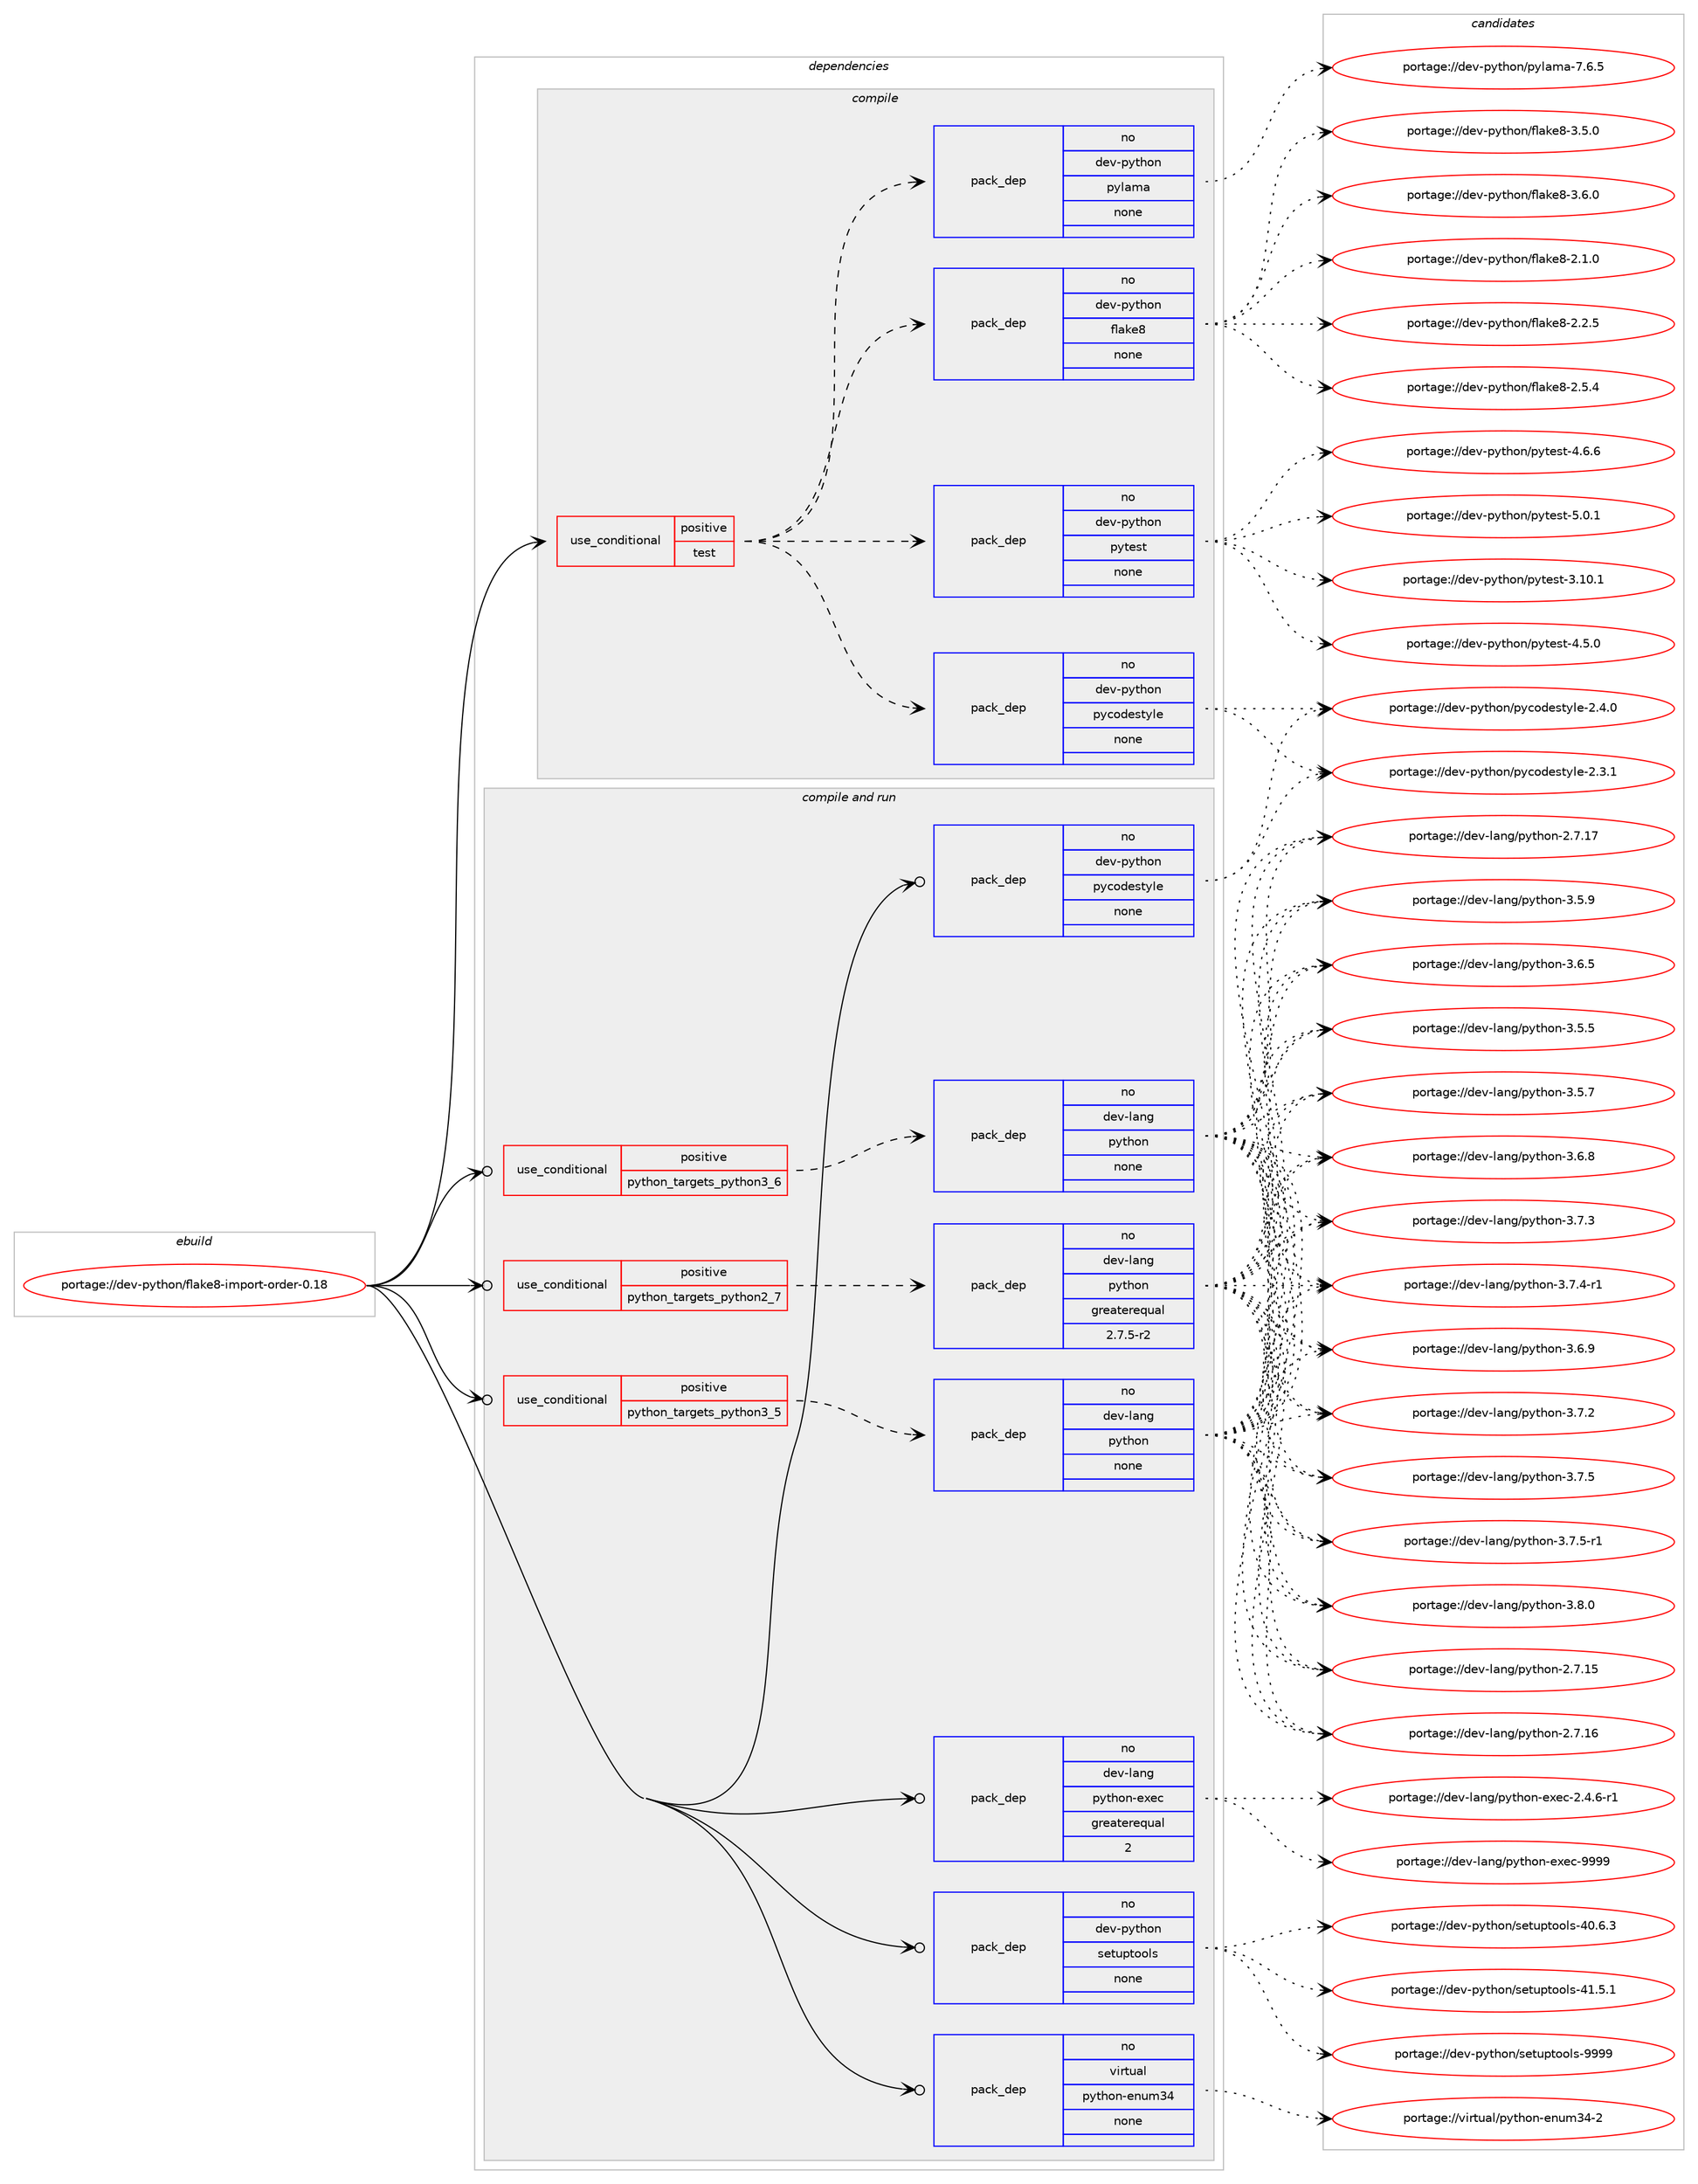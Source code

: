 digraph prolog {

# *************
# Graph options
# *************

newrank=true;
concentrate=true;
compound=true;
graph [rankdir=LR,fontname=Helvetica,fontsize=10,ranksep=1.5];#, ranksep=2.5, nodesep=0.2];
edge  [arrowhead=vee];
node  [fontname=Helvetica,fontsize=10];

# **********
# The ebuild
# **********

subgraph cluster_leftcol {
color=gray;
rank=same;
label=<<i>ebuild</i>>;
id [label="portage://dev-python/flake8-import-order-0.18", color=red, width=4, href="../dev-python/flake8-import-order-0.18.svg"];
}

# ****************
# The dependencies
# ****************

subgraph cluster_midcol {
color=gray;
label=<<i>dependencies</i>>;
subgraph cluster_compile {
fillcolor="#eeeeee";
style=filled;
label=<<i>compile</i>>;
subgraph cond28667 {
dependency139543 [label=<<TABLE BORDER="0" CELLBORDER="1" CELLSPACING="0" CELLPADDING="4"><TR><TD ROWSPAN="3" CELLPADDING="10">use_conditional</TD></TR><TR><TD>positive</TD></TR><TR><TD>test</TD></TR></TABLE>>, shape=none, color=red];
subgraph pack107548 {
dependency139544 [label=<<TABLE BORDER="0" CELLBORDER="1" CELLSPACING="0" CELLPADDING="4" WIDTH="220"><TR><TD ROWSPAN="6" CELLPADDING="30">pack_dep</TD></TR><TR><TD WIDTH="110">no</TD></TR><TR><TD>dev-python</TD></TR><TR><TD>pytest</TD></TR><TR><TD>none</TD></TR><TR><TD></TD></TR></TABLE>>, shape=none, color=blue];
}
dependency139543:e -> dependency139544:w [weight=20,style="dashed",arrowhead="vee"];
subgraph pack107549 {
dependency139545 [label=<<TABLE BORDER="0" CELLBORDER="1" CELLSPACING="0" CELLPADDING="4" WIDTH="220"><TR><TD ROWSPAN="6" CELLPADDING="30">pack_dep</TD></TR><TR><TD WIDTH="110">no</TD></TR><TR><TD>dev-python</TD></TR><TR><TD>flake8</TD></TR><TR><TD>none</TD></TR><TR><TD></TD></TR></TABLE>>, shape=none, color=blue];
}
dependency139543:e -> dependency139545:w [weight=20,style="dashed",arrowhead="vee"];
subgraph pack107550 {
dependency139546 [label=<<TABLE BORDER="0" CELLBORDER="1" CELLSPACING="0" CELLPADDING="4" WIDTH="220"><TR><TD ROWSPAN="6" CELLPADDING="30">pack_dep</TD></TR><TR><TD WIDTH="110">no</TD></TR><TR><TD>dev-python</TD></TR><TR><TD>pycodestyle</TD></TR><TR><TD>none</TD></TR><TR><TD></TD></TR></TABLE>>, shape=none, color=blue];
}
dependency139543:e -> dependency139546:w [weight=20,style="dashed",arrowhead="vee"];
subgraph pack107551 {
dependency139547 [label=<<TABLE BORDER="0" CELLBORDER="1" CELLSPACING="0" CELLPADDING="4" WIDTH="220"><TR><TD ROWSPAN="6" CELLPADDING="30">pack_dep</TD></TR><TR><TD WIDTH="110">no</TD></TR><TR><TD>dev-python</TD></TR><TR><TD>pylama</TD></TR><TR><TD>none</TD></TR><TR><TD></TD></TR></TABLE>>, shape=none, color=blue];
}
dependency139543:e -> dependency139547:w [weight=20,style="dashed",arrowhead="vee"];
}
id:e -> dependency139543:w [weight=20,style="solid",arrowhead="vee"];
}
subgraph cluster_compileandrun {
fillcolor="#eeeeee";
style=filled;
label=<<i>compile and run</i>>;
subgraph cond28668 {
dependency139548 [label=<<TABLE BORDER="0" CELLBORDER="1" CELLSPACING="0" CELLPADDING="4"><TR><TD ROWSPAN="3" CELLPADDING="10">use_conditional</TD></TR><TR><TD>positive</TD></TR><TR><TD>python_targets_python2_7</TD></TR></TABLE>>, shape=none, color=red];
subgraph pack107552 {
dependency139549 [label=<<TABLE BORDER="0" CELLBORDER="1" CELLSPACING="0" CELLPADDING="4" WIDTH="220"><TR><TD ROWSPAN="6" CELLPADDING="30">pack_dep</TD></TR><TR><TD WIDTH="110">no</TD></TR><TR><TD>dev-lang</TD></TR><TR><TD>python</TD></TR><TR><TD>greaterequal</TD></TR><TR><TD>2.7.5-r2</TD></TR></TABLE>>, shape=none, color=blue];
}
dependency139548:e -> dependency139549:w [weight=20,style="dashed",arrowhead="vee"];
}
id:e -> dependency139548:w [weight=20,style="solid",arrowhead="odotvee"];
subgraph cond28669 {
dependency139550 [label=<<TABLE BORDER="0" CELLBORDER="1" CELLSPACING="0" CELLPADDING="4"><TR><TD ROWSPAN="3" CELLPADDING="10">use_conditional</TD></TR><TR><TD>positive</TD></TR><TR><TD>python_targets_python3_5</TD></TR></TABLE>>, shape=none, color=red];
subgraph pack107553 {
dependency139551 [label=<<TABLE BORDER="0" CELLBORDER="1" CELLSPACING="0" CELLPADDING="4" WIDTH="220"><TR><TD ROWSPAN="6" CELLPADDING="30">pack_dep</TD></TR><TR><TD WIDTH="110">no</TD></TR><TR><TD>dev-lang</TD></TR><TR><TD>python</TD></TR><TR><TD>none</TD></TR><TR><TD></TD></TR></TABLE>>, shape=none, color=blue];
}
dependency139550:e -> dependency139551:w [weight=20,style="dashed",arrowhead="vee"];
}
id:e -> dependency139550:w [weight=20,style="solid",arrowhead="odotvee"];
subgraph cond28670 {
dependency139552 [label=<<TABLE BORDER="0" CELLBORDER="1" CELLSPACING="0" CELLPADDING="4"><TR><TD ROWSPAN="3" CELLPADDING="10">use_conditional</TD></TR><TR><TD>positive</TD></TR><TR><TD>python_targets_python3_6</TD></TR></TABLE>>, shape=none, color=red];
subgraph pack107554 {
dependency139553 [label=<<TABLE BORDER="0" CELLBORDER="1" CELLSPACING="0" CELLPADDING="4" WIDTH="220"><TR><TD ROWSPAN="6" CELLPADDING="30">pack_dep</TD></TR><TR><TD WIDTH="110">no</TD></TR><TR><TD>dev-lang</TD></TR><TR><TD>python</TD></TR><TR><TD>none</TD></TR><TR><TD></TD></TR></TABLE>>, shape=none, color=blue];
}
dependency139552:e -> dependency139553:w [weight=20,style="dashed",arrowhead="vee"];
}
id:e -> dependency139552:w [weight=20,style="solid",arrowhead="odotvee"];
subgraph pack107555 {
dependency139554 [label=<<TABLE BORDER="0" CELLBORDER="1" CELLSPACING="0" CELLPADDING="4" WIDTH="220"><TR><TD ROWSPAN="6" CELLPADDING="30">pack_dep</TD></TR><TR><TD WIDTH="110">no</TD></TR><TR><TD>dev-lang</TD></TR><TR><TD>python-exec</TD></TR><TR><TD>greaterequal</TD></TR><TR><TD>2</TD></TR></TABLE>>, shape=none, color=blue];
}
id:e -> dependency139554:w [weight=20,style="solid",arrowhead="odotvee"];
subgraph pack107556 {
dependency139555 [label=<<TABLE BORDER="0" CELLBORDER="1" CELLSPACING="0" CELLPADDING="4" WIDTH="220"><TR><TD ROWSPAN="6" CELLPADDING="30">pack_dep</TD></TR><TR><TD WIDTH="110">no</TD></TR><TR><TD>dev-python</TD></TR><TR><TD>pycodestyle</TD></TR><TR><TD>none</TD></TR><TR><TD></TD></TR></TABLE>>, shape=none, color=blue];
}
id:e -> dependency139555:w [weight=20,style="solid",arrowhead="odotvee"];
subgraph pack107557 {
dependency139556 [label=<<TABLE BORDER="0" CELLBORDER="1" CELLSPACING="0" CELLPADDING="4" WIDTH="220"><TR><TD ROWSPAN="6" CELLPADDING="30">pack_dep</TD></TR><TR><TD WIDTH="110">no</TD></TR><TR><TD>dev-python</TD></TR><TR><TD>setuptools</TD></TR><TR><TD>none</TD></TR><TR><TD></TD></TR></TABLE>>, shape=none, color=blue];
}
id:e -> dependency139556:w [weight=20,style="solid",arrowhead="odotvee"];
subgraph pack107558 {
dependency139557 [label=<<TABLE BORDER="0" CELLBORDER="1" CELLSPACING="0" CELLPADDING="4" WIDTH="220"><TR><TD ROWSPAN="6" CELLPADDING="30">pack_dep</TD></TR><TR><TD WIDTH="110">no</TD></TR><TR><TD>virtual</TD></TR><TR><TD>python-enum34</TD></TR><TR><TD>none</TD></TR><TR><TD></TD></TR></TABLE>>, shape=none, color=blue];
}
id:e -> dependency139557:w [weight=20,style="solid",arrowhead="odotvee"];
}
subgraph cluster_run {
fillcolor="#eeeeee";
style=filled;
label=<<i>run</i>>;
}
}

# **************
# The candidates
# **************

subgraph cluster_choices {
rank=same;
color=gray;
label=<<i>candidates</i>>;

subgraph choice107548 {
color=black;
nodesep=1;
choiceportage100101118451121211161041111104711212111610111511645514649484649 [label="portage://dev-python/pytest-3.10.1", color=red, width=4,href="../dev-python/pytest-3.10.1.svg"];
choiceportage1001011184511212111610411111047112121116101115116455246534648 [label="portage://dev-python/pytest-4.5.0", color=red, width=4,href="../dev-python/pytest-4.5.0.svg"];
choiceportage1001011184511212111610411111047112121116101115116455246544654 [label="portage://dev-python/pytest-4.6.6", color=red, width=4,href="../dev-python/pytest-4.6.6.svg"];
choiceportage1001011184511212111610411111047112121116101115116455346484649 [label="portage://dev-python/pytest-5.0.1", color=red, width=4,href="../dev-python/pytest-5.0.1.svg"];
dependency139544:e -> choiceportage100101118451121211161041111104711212111610111511645514649484649:w [style=dotted,weight="100"];
dependency139544:e -> choiceportage1001011184511212111610411111047112121116101115116455246534648:w [style=dotted,weight="100"];
dependency139544:e -> choiceportage1001011184511212111610411111047112121116101115116455246544654:w [style=dotted,weight="100"];
dependency139544:e -> choiceportage1001011184511212111610411111047112121116101115116455346484649:w [style=dotted,weight="100"];
}
subgraph choice107549 {
color=black;
nodesep=1;
choiceportage10010111845112121116104111110471021089710710156455046494648 [label="portage://dev-python/flake8-2.1.0", color=red, width=4,href="../dev-python/flake8-2.1.0.svg"];
choiceportage10010111845112121116104111110471021089710710156455046504653 [label="portage://dev-python/flake8-2.2.5", color=red, width=4,href="../dev-python/flake8-2.2.5.svg"];
choiceportage10010111845112121116104111110471021089710710156455046534652 [label="portage://dev-python/flake8-2.5.4", color=red, width=4,href="../dev-python/flake8-2.5.4.svg"];
choiceportage10010111845112121116104111110471021089710710156455146534648 [label="portage://dev-python/flake8-3.5.0", color=red, width=4,href="../dev-python/flake8-3.5.0.svg"];
choiceportage10010111845112121116104111110471021089710710156455146544648 [label="portage://dev-python/flake8-3.6.0", color=red, width=4,href="../dev-python/flake8-3.6.0.svg"];
dependency139545:e -> choiceportage10010111845112121116104111110471021089710710156455046494648:w [style=dotted,weight="100"];
dependency139545:e -> choiceportage10010111845112121116104111110471021089710710156455046504653:w [style=dotted,weight="100"];
dependency139545:e -> choiceportage10010111845112121116104111110471021089710710156455046534652:w [style=dotted,weight="100"];
dependency139545:e -> choiceportage10010111845112121116104111110471021089710710156455146534648:w [style=dotted,weight="100"];
dependency139545:e -> choiceportage10010111845112121116104111110471021089710710156455146544648:w [style=dotted,weight="100"];
}
subgraph choice107550 {
color=black;
nodesep=1;
choiceportage100101118451121211161041111104711212199111100101115116121108101455046514649 [label="portage://dev-python/pycodestyle-2.3.1", color=red, width=4,href="../dev-python/pycodestyle-2.3.1.svg"];
choiceportage100101118451121211161041111104711212199111100101115116121108101455046524648 [label="portage://dev-python/pycodestyle-2.4.0", color=red, width=4,href="../dev-python/pycodestyle-2.4.0.svg"];
dependency139546:e -> choiceportage100101118451121211161041111104711212199111100101115116121108101455046514649:w [style=dotted,weight="100"];
dependency139546:e -> choiceportage100101118451121211161041111104711212199111100101115116121108101455046524648:w [style=dotted,weight="100"];
}
subgraph choice107551 {
color=black;
nodesep=1;
choiceportage10010111845112121116104111110471121211089710997455546544653 [label="portage://dev-python/pylama-7.6.5", color=red, width=4,href="../dev-python/pylama-7.6.5.svg"];
dependency139547:e -> choiceportage10010111845112121116104111110471121211089710997455546544653:w [style=dotted,weight="100"];
}
subgraph choice107552 {
color=black;
nodesep=1;
choiceportage10010111845108971101034711212111610411111045504655464953 [label="portage://dev-lang/python-2.7.15", color=red, width=4,href="../dev-lang/python-2.7.15.svg"];
choiceportage10010111845108971101034711212111610411111045504655464954 [label="portage://dev-lang/python-2.7.16", color=red, width=4,href="../dev-lang/python-2.7.16.svg"];
choiceportage10010111845108971101034711212111610411111045504655464955 [label="portage://dev-lang/python-2.7.17", color=red, width=4,href="../dev-lang/python-2.7.17.svg"];
choiceportage100101118451089711010347112121116104111110455146534653 [label="portage://dev-lang/python-3.5.5", color=red, width=4,href="../dev-lang/python-3.5.5.svg"];
choiceportage100101118451089711010347112121116104111110455146534655 [label="portage://dev-lang/python-3.5.7", color=red, width=4,href="../dev-lang/python-3.5.7.svg"];
choiceportage100101118451089711010347112121116104111110455146534657 [label="portage://dev-lang/python-3.5.9", color=red, width=4,href="../dev-lang/python-3.5.9.svg"];
choiceportage100101118451089711010347112121116104111110455146544653 [label="portage://dev-lang/python-3.6.5", color=red, width=4,href="../dev-lang/python-3.6.5.svg"];
choiceportage100101118451089711010347112121116104111110455146544656 [label="portage://dev-lang/python-3.6.8", color=red, width=4,href="../dev-lang/python-3.6.8.svg"];
choiceportage100101118451089711010347112121116104111110455146544657 [label="portage://dev-lang/python-3.6.9", color=red, width=4,href="../dev-lang/python-3.6.9.svg"];
choiceportage100101118451089711010347112121116104111110455146554650 [label="portage://dev-lang/python-3.7.2", color=red, width=4,href="../dev-lang/python-3.7.2.svg"];
choiceportage100101118451089711010347112121116104111110455146554651 [label="portage://dev-lang/python-3.7.3", color=red, width=4,href="../dev-lang/python-3.7.3.svg"];
choiceportage1001011184510897110103471121211161041111104551465546524511449 [label="portage://dev-lang/python-3.7.4-r1", color=red, width=4,href="../dev-lang/python-3.7.4-r1.svg"];
choiceportage100101118451089711010347112121116104111110455146554653 [label="portage://dev-lang/python-3.7.5", color=red, width=4,href="../dev-lang/python-3.7.5.svg"];
choiceportage1001011184510897110103471121211161041111104551465546534511449 [label="portage://dev-lang/python-3.7.5-r1", color=red, width=4,href="../dev-lang/python-3.7.5-r1.svg"];
choiceportage100101118451089711010347112121116104111110455146564648 [label="portage://dev-lang/python-3.8.0", color=red, width=4,href="../dev-lang/python-3.8.0.svg"];
dependency139549:e -> choiceportage10010111845108971101034711212111610411111045504655464953:w [style=dotted,weight="100"];
dependency139549:e -> choiceportage10010111845108971101034711212111610411111045504655464954:w [style=dotted,weight="100"];
dependency139549:e -> choiceportage10010111845108971101034711212111610411111045504655464955:w [style=dotted,weight="100"];
dependency139549:e -> choiceportage100101118451089711010347112121116104111110455146534653:w [style=dotted,weight="100"];
dependency139549:e -> choiceportage100101118451089711010347112121116104111110455146534655:w [style=dotted,weight="100"];
dependency139549:e -> choiceportage100101118451089711010347112121116104111110455146534657:w [style=dotted,weight="100"];
dependency139549:e -> choiceportage100101118451089711010347112121116104111110455146544653:w [style=dotted,weight="100"];
dependency139549:e -> choiceportage100101118451089711010347112121116104111110455146544656:w [style=dotted,weight="100"];
dependency139549:e -> choiceportage100101118451089711010347112121116104111110455146544657:w [style=dotted,weight="100"];
dependency139549:e -> choiceportage100101118451089711010347112121116104111110455146554650:w [style=dotted,weight="100"];
dependency139549:e -> choiceportage100101118451089711010347112121116104111110455146554651:w [style=dotted,weight="100"];
dependency139549:e -> choiceportage1001011184510897110103471121211161041111104551465546524511449:w [style=dotted,weight="100"];
dependency139549:e -> choiceportage100101118451089711010347112121116104111110455146554653:w [style=dotted,weight="100"];
dependency139549:e -> choiceportage1001011184510897110103471121211161041111104551465546534511449:w [style=dotted,weight="100"];
dependency139549:e -> choiceportage100101118451089711010347112121116104111110455146564648:w [style=dotted,weight="100"];
}
subgraph choice107553 {
color=black;
nodesep=1;
choiceportage10010111845108971101034711212111610411111045504655464953 [label="portage://dev-lang/python-2.7.15", color=red, width=4,href="../dev-lang/python-2.7.15.svg"];
choiceportage10010111845108971101034711212111610411111045504655464954 [label="portage://dev-lang/python-2.7.16", color=red, width=4,href="../dev-lang/python-2.7.16.svg"];
choiceportage10010111845108971101034711212111610411111045504655464955 [label="portage://dev-lang/python-2.7.17", color=red, width=4,href="../dev-lang/python-2.7.17.svg"];
choiceportage100101118451089711010347112121116104111110455146534653 [label="portage://dev-lang/python-3.5.5", color=red, width=4,href="../dev-lang/python-3.5.5.svg"];
choiceportage100101118451089711010347112121116104111110455146534655 [label="portage://dev-lang/python-3.5.7", color=red, width=4,href="../dev-lang/python-3.5.7.svg"];
choiceportage100101118451089711010347112121116104111110455146534657 [label="portage://dev-lang/python-3.5.9", color=red, width=4,href="../dev-lang/python-3.5.9.svg"];
choiceportage100101118451089711010347112121116104111110455146544653 [label="portage://dev-lang/python-3.6.5", color=red, width=4,href="../dev-lang/python-3.6.5.svg"];
choiceportage100101118451089711010347112121116104111110455146544656 [label="portage://dev-lang/python-3.6.8", color=red, width=4,href="../dev-lang/python-3.6.8.svg"];
choiceportage100101118451089711010347112121116104111110455146544657 [label="portage://dev-lang/python-3.6.9", color=red, width=4,href="../dev-lang/python-3.6.9.svg"];
choiceportage100101118451089711010347112121116104111110455146554650 [label="portage://dev-lang/python-3.7.2", color=red, width=4,href="../dev-lang/python-3.7.2.svg"];
choiceportage100101118451089711010347112121116104111110455146554651 [label="portage://dev-lang/python-3.7.3", color=red, width=4,href="../dev-lang/python-3.7.3.svg"];
choiceportage1001011184510897110103471121211161041111104551465546524511449 [label="portage://dev-lang/python-3.7.4-r1", color=red, width=4,href="../dev-lang/python-3.7.4-r1.svg"];
choiceportage100101118451089711010347112121116104111110455146554653 [label="portage://dev-lang/python-3.7.5", color=red, width=4,href="../dev-lang/python-3.7.5.svg"];
choiceportage1001011184510897110103471121211161041111104551465546534511449 [label="portage://dev-lang/python-3.7.5-r1", color=red, width=4,href="../dev-lang/python-3.7.5-r1.svg"];
choiceportage100101118451089711010347112121116104111110455146564648 [label="portage://dev-lang/python-3.8.0", color=red, width=4,href="../dev-lang/python-3.8.0.svg"];
dependency139551:e -> choiceportage10010111845108971101034711212111610411111045504655464953:w [style=dotted,weight="100"];
dependency139551:e -> choiceportage10010111845108971101034711212111610411111045504655464954:w [style=dotted,weight="100"];
dependency139551:e -> choiceportage10010111845108971101034711212111610411111045504655464955:w [style=dotted,weight="100"];
dependency139551:e -> choiceportage100101118451089711010347112121116104111110455146534653:w [style=dotted,weight="100"];
dependency139551:e -> choiceportage100101118451089711010347112121116104111110455146534655:w [style=dotted,weight="100"];
dependency139551:e -> choiceportage100101118451089711010347112121116104111110455146534657:w [style=dotted,weight="100"];
dependency139551:e -> choiceportage100101118451089711010347112121116104111110455146544653:w [style=dotted,weight="100"];
dependency139551:e -> choiceportage100101118451089711010347112121116104111110455146544656:w [style=dotted,weight="100"];
dependency139551:e -> choiceportage100101118451089711010347112121116104111110455146544657:w [style=dotted,weight="100"];
dependency139551:e -> choiceportage100101118451089711010347112121116104111110455146554650:w [style=dotted,weight="100"];
dependency139551:e -> choiceportage100101118451089711010347112121116104111110455146554651:w [style=dotted,weight="100"];
dependency139551:e -> choiceportage1001011184510897110103471121211161041111104551465546524511449:w [style=dotted,weight="100"];
dependency139551:e -> choiceportage100101118451089711010347112121116104111110455146554653:w [style=dotted,weight="100"];
dependency139551:e -> choiceportage1001011184510897110103471121211161041111104551465546534511449:w [style=dotted,weight="100"];
dependency139551:e -> choiceportage100101118451089711010347112121116104111110455146564648:w [style=dotted,weight="100"];
}
subgraph choice107554 {
color=black;
nodesep=1;
choiceportage10010111845108971101034711212111610411111045504655464953 [label="portage://dev-lang/python-2.7.15", color=red, width=4,href="../dev-lang/python-2.7.15.svg"];
choiceportage10010111845108971101034711212111610411111045504655464954 [label="portage://dev-lang/python-2.7.16", color=red, width=4,href="../dev-lang/python-2.7.16.svg"];
choiceportage10010111845108971101034711212111610411111045504655464955 [label="portage://dev-lang/python-2.7.17", color=red, width=4,href="../dev-lang/python-2.7.17.svg"];
choiceportage100101118451089711010347112121116104111110455146534653 [label="portage://dev-lang/python-3.5.5", color=red, width=4,href="../dev-lang/python-3.5.5.svg"];
choiceportage100101118451089711010347112121116104111110455146534655 [label="portage://dev-lang/python-3.5.7", color=red, width=4,href="../dev-lang/python-3.5.7.svg"];
choiceportage100101118451089711010347112121116104111110455146534657 [label="portage://dev-lang/python-3.5.9", color=red, width=4,href="../dev-lang/python-3.5.9.svg"];
choiceportage100101118451089711010347112121116104111110455146544653 [label="portage://dev-lang/python-3.6.5", color=red, width=4,href="../dev-lang/python-3.6.5.svg"];
choiceportage100101118451089711010347112121116104111110455146544656 [label="portage://dev-lang/python-3.6.8", color=red, width=4,href="../dev-lang/python-3.6.8.svg"];
choiceportage100101118451089711010347112121116104111110455146544657 [label="portage://dev-lang/python-3.6.9", color=red, width=4,href="../dev-lang/python-3.6.9.svg"];
choiceportage100101118451089711010347112121116104111110455146554650 [label="portage://dev-lang/python-3.7.2", color=red, width=4,href="../dev-lang/python-3.7.2.svg"];
choiceportage100101118451089711010347112121116104111110455146554651 [label="portage://dev-lang/python-3.7.3", color=red, width=4,href="../dev-lang/python-3.7.3.svg"];
choiceportage1001011184510897110103471121211161041111104551465546524511449 [label="portage://dev-lang/python-3.7.4-r1", color=red, width=4,href="../dev-lang/python-3.7.4-r1.svg"];
choiceportage100101118451089711010347112121116104111110455146554653 [label="portage://dev-lang/python-3.7.5", color=red, width=4,href="../dev-lang/python-3.7.5.svg"];
choiceportage1001011184510897110103471121211161041111104551465546534511449 [label="portage://dev-lang/python-3.7.5-r1", color=red, width=4,href="../dev-lang/python-3.7.5-r1.svg"];
choiceportage100101118451089711010347112121116104111110455146564648 [label="portage://dev-lang/python-3.8.0", color=red, width=4,href="../dev-lang/python-3.8.0.svg"];
dependency139553:e -> choiceportage10010111845108971101034711212111610411111045504655464953:w [style=dotted,weight="100"];
dependency139553:e -> choiceportage10010111845108971101034711212111610411111045504655464954:w [style=dotted,weight="100"];
dependency139553:e -> choiceportage10010111845108971101034711212111610411111045504655464955:w [style=dotted,weight="100"];
dependency139553:e -> choiceportage100101118451089711010347112121116104111110455146534653:w [style=dotted,weight="100"];
dependency139553:e -> choiceportage100101118451089711010347112121116104111110455146534655:w [style=dotted,weight="100"];
dependency139553:e -> choiceportage100101118451089711010347112121116104111110455146534657:w [style=dotted,weight="100"];
dependency139553:e -> choiceportage100101118451089711010347112121116104111110455146544653:w [style=dotted,weight="100"];
dependency139553:e -> choiceportage100101118451089711010347112121116104111110455146544656:w [style=dotted,weight="100"];
dependency139553:e -> choiceportage100101118451089711010347112121116104111110455146544657:w [style=dotted,weight="100"];
dependency139553:e -> choiceportage100101118451089711010347112121116104111110455146554650:w [style=dotted,weight="100"];
dependency139553:e -> choiceportage100101118451089711010347112121116104111110455146554651:w [style=dotted,weight="100"];
dependency139553:e -> choiceportage1001011184510897110103471121211161041111104551465546524511449:w [style=dotted,weight="100"];
dependency139553:e -> choiceportage100101118451089711010347112121116104111110455146554653:w [style=dotted,weight="100"];
dependency139553:e -> choiceportage1001011184510897110103471121211161041111104551465546534511449:w [style=dotted,weight="100"];
dependency139553:e -> choiceportage100101118451089711010347112121116104111110455146564648:w [style=dotted,weight="100"];
}
subgraph choice107555 {
color=black;
nodesep=1;
choiceportage10010111845108971101034711212111610411111045101120101994550465246544511449 [label="portage://dev-lang/python-exec-2.4.6-r1", color=red, width=4,href="../dev-lang/python-exec-2.4.6-r1.svg"];
choiceportage10010111845108971101034711212111610411111045101120101994557575757 [label="portage://dev-lang/python-exec-9999", color=red, width=4,href="../dev-lang/python-exec-9999.svg"];
dependency139554:e -> choiceportage10010111845108971101034711212111610411111045101120101994550465246544511449:w [style=dotted,weight="100"];
dependency139554:e -> choiceportage10010111845108971101034711212111610411111045101120101994557575757:w [style=dotted,weight="100"];
}
subgraph choice107556 {
color=black;
nodesep=1;
choiceportage100101118451121211161041111104711212199111100101115116121108101455046514649 [label="portage://dev-python/pycodestyle-2.3.1", color=red, width=4,href="../dev-python/pycodestyle-2.3.1.svg"];
choiceportage100101118451121211161041111104711212199111100101115116121108101455046524648 [label="portage://dev-python/pycodestyle-2.4.0", color=red, width=4,href="../dev-python/pycodestyle-2.4.0.svg"];
dependency139555:e -> choiceportage100101118451121211161041111104711212199111100101115116121108101455046514649:w [style=dotted,weight="100"];
dependency139555:e -> choiceportage100101118451121211161041111104711212199111100101115116121108101455046524648:w [style=dotted,weight="100"];
}
subgraph choice107557 {
color=black;
nodesep=1;
choiceportage100101118451121211161041111104711510111611711211611111110811545524846544651 [label="portage://dev-python/setuptools-40.6.3", color=red, width=4,href="../dev-python/setuptools-40.6.3.svg"];
choiceportage100101118451121211161041111104711510111611711211611111110811545524946534649 [label="portage://dev-python/setuptools-41.5.1", color=red, width=4,href="../dev-python/setuptools-41.5.1.svg"];
choiceportage10010111845112121116104111110471151011161171121161111111081154557575757 [label="portage://dev-python/setuptools-9999", color=red, width=4,href="../dev-python/setuptools-9999.svg"];
dependency139556:e -> choiceportage100101118451121211161041111104711510111611711211611111110811545524846544651:w [style=dotted,weight="100"];
dependency139556:e -> choiceportage100101118451121211161041111104711510111611711211611111110811545524946534649:w [style=dotted,weight="100"];
dependency139556:e -> choiceportage10010111845112121116104111110471151011161171121161111111081154557575757:w [style=dotted,weight="100"];
}
subgraph choice107558 {
color=black;
nodesep=1;
choiceportage11810511411611797108471121211161041111104510111011710951524550 [label="portage://virtual/python-enum34-2", color=red, width=4,href="../virtual/python-enum34-2.svg"];
dependency139557:e -> choiceportage11810511411611797108471121211161041111104510111011710951524550:w [style=dotted,weight="100"];
}
}

}
